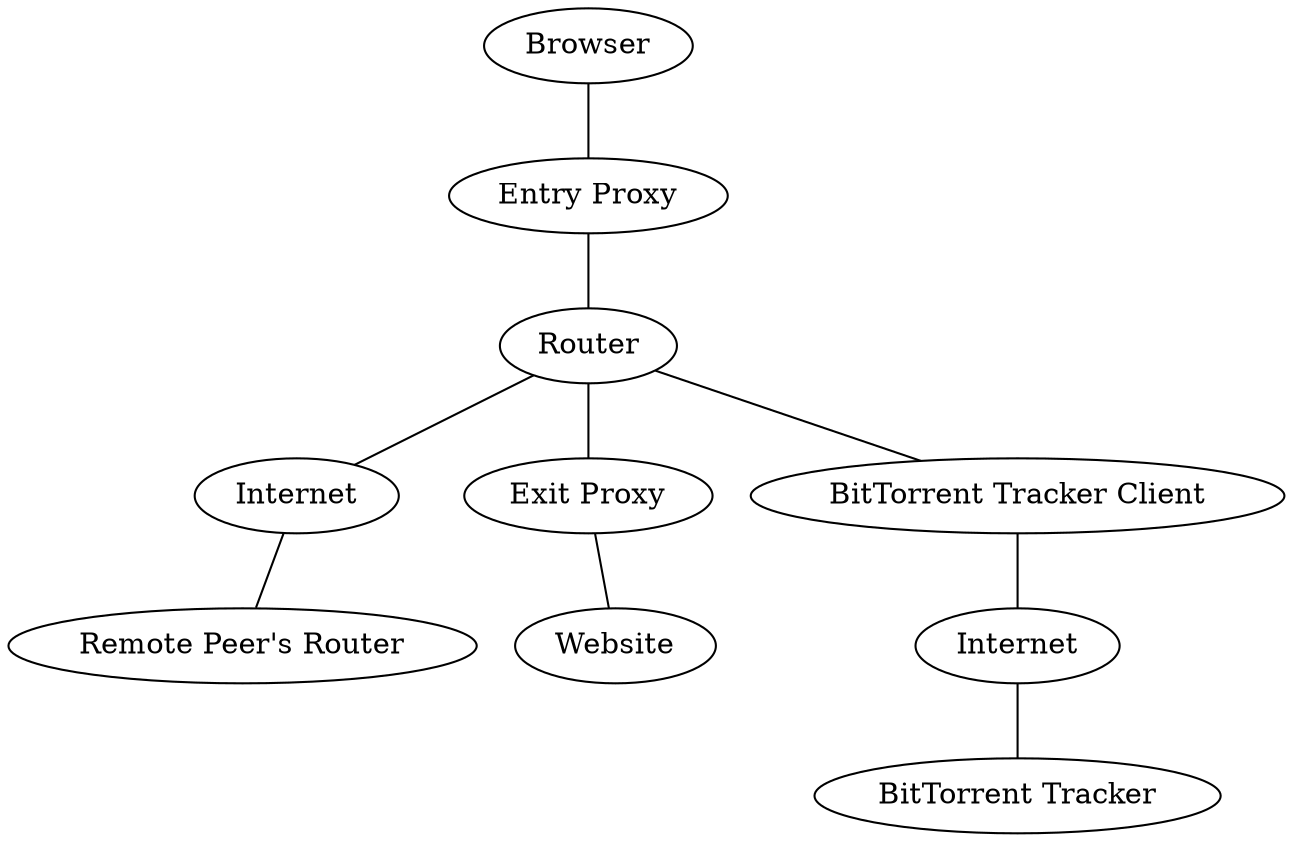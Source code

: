 graph G {
router [label="Router"];
router2 [label="Remote Peer's Router"];
internet1 [label="Internet"];
internet2 [label="Internet"];
entryproxy [label="Entry Proxy"];
exitproxy [label="Exit Proxy"];
browser [label="Browser"];
website [label="Website"];
trackerclient [label="BitTorrent Tracker Client"];
tracker [label="BitTorrent Tracker"];

router -- internet1 -- router2;
browser -- entryproxy -- router;
router -- exitproxy -- website;
router -- trackerclient -- internet2 -- tracker;
}
